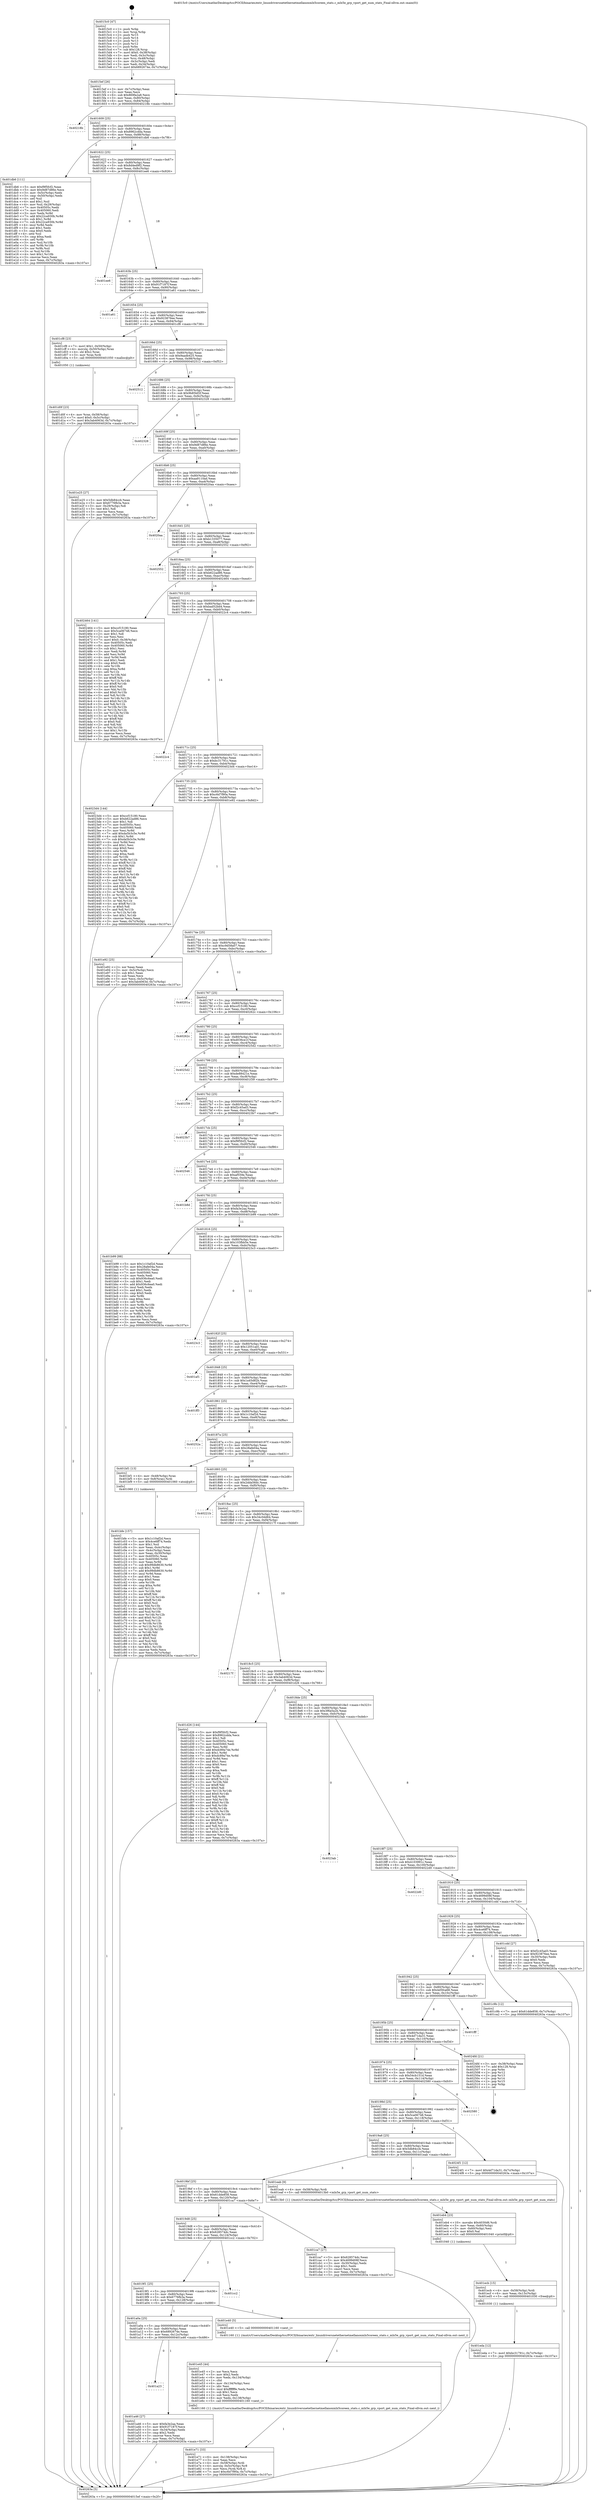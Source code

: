 digraph "0x4015c0" {
  label = "0x4015c0 (/mnt/c/Users/mathe/Desktop/tcc/POCII/binaries/extr_linuxdriversnetethernetmellanoxmlx5coreen_stats.c_mlx5e_grp_vport_get_num_stats_Final-ollvm.out::main(0))"
  labelloc = "t"
  node[shape=record]

  Entry [label="",width=0.3,height=0.3,shape=circle,fillcolor=black,style=filled]
  "0x4015ef" [label="{
     0x4015ef [26]\l
     | [instrs]\l
     &nbsp;&nbsp;0x4015ef \<+3\>: mov -0x7c(%rbp),%eax\l
     &nbsp;&nbsp;0x4015f2 \<+2\>: mov %eax,%ecx\l
     &nbsp;&nbsp;0x4015f4 \<+6\>: sub $0x869fa2a8,%ecx\l
     &nbsp;&nbsp;0x4015fa \<+3\>: mov %eax,-0x80(%rbp)\l
     &nbsp;&nbsp;0x4015fd \<+6\>: mov %ecx,-0x84(%rbp)\l
     &nbsp;&nbsp;0x401603 \<+6\>: je 000000000040218b \<main+0xbcb\>\l
  }"]
  "0x40218b" [label="{
     0x40218b\l
  }", style=dashed]
  "0x401609" [label="{
     0x401609 [25]\l
     | [instrs]\l
     &nbsp;&nbsp;0x401609 \<+5\>: jmp 000000000040160e \<main+0x4e\>\l
     &nbsp;&nbsp;0x40160e \<+3\>: mov -0x80(%rbp),%eax\l
     &nbsp;&nbsp;0x401611 \<+5\>: sub $0x8962cdda,%eax\l
     &nbsp;&nbsp;0x401616 \<+6\>: mov %eax,-0x88(%rbp)\l
     &nbsp;&nbsp;0x40161c \<+6\>: je 0000000000401db6 \<main+0x7f6\>\l
  }"]
  Exit [label="",width=0.3,height=0.3,shape=circle,fillcolor=black,style=filled,peripheries=2]
  "0x401db6" [label="{
     0x401db6 [111]\l
     | [instrs]\l
     &nbsp;&nbsp;0x401db6 \<+5\>: mov $0xf9f5fcf2,%eax\l
     &nbsp;&nbsp;0x401dbb \<+5\>: mov $0x9d87d86e,%ecx\l
     &nbsp;&nbsp;0x401dc0 \<+3\>: mov -0x5c(%rbp),%edx\l
     &nbsp;&nbsp;0x401dc3 \<+3\>: cmp -0x50(%rbp),%edx\l
     &nbsp;&nbsp;0x401dc6 \<+4\>: setl %sil\l
     &nbsp;&nbsp;0x401dca \<+4\>: and $0x1,%sil\l
     &nbsp;&nbsp;0x401dce \<+4\>: mov %sil,-0x29(%rbp)\l
     &nbsp;&nbsp;0x401dd2 \<+7\>: mov 0x40505c,%edx\l
     &nbsp;&nbsp;0x401dd9 \<+7\>: mov 0x405060,%edi\l
     &nbsp;&nbsp;0x401de0 \<+3\>: mov %edx,%r8d\l
     &nbsp;&nbsp;0x401de3 \<+7\>: add $0x22ca930b,%r8d\l
     &nbsp;&nbsp;0x401dea \<+4\>: sub $0x1,%r8d\l
     &nbsp;&nbsp;0x401dee \<+7\>: sub $0x22ca930b,%r8d\l
     &nbsp;&nbsp;0x401df5 \<+4\>: imul %r8d,%edx\l
     &nbsp;&nbsp;0x401df9 \<+3\>: and $0x1,%edx\l
     &nbsp;&nbsp;0x401dfc \<+3\>: cmp $0x0,%edx\l
     &nbsp;&nbsp;0x401dff \<+4\>: sete %sil\l
     &nbsp;&nbsp;0x401e03 \<+3\>: cmp $0xa,%edi\l
     &nbsp;&nbsp;0x401e06 \<+4\>: setl %r9b\l
     &nbsp;&nbsp;0x401e0a \<+3\>: mov %sil,%r10b\l
     &nbsp;&nbsp;0x401e0d \<+3\>: and %r9b,%r10b\l
     &nbsp;&nbsp;0x401e10 \<+3\>: xor %r9b,%sil\l
     &nbsp;&nbsp;0x401e13 \<+3\>: or %sil,%r10b\l
     &nbsp;&nbsp;0x401e16 \<+4\>: test $0x1,%r10b\l
     &nbsp;&nbsp;0x401e1a \<+3\>: cmovne %ecx,%eax\l
     &nbsp;&nbsp;0x401e1d \<+3\>: mov %eax,-0x7c(%rbp)\l
     &nbsp;&nbsp;0x401e20 \<+5\>: jmp 000000000040263a \<main+0x107a\>\l
  }"]
  "0x401622" [label="{
     0x401622 [25]\l
     | [instrs]\l
     &nbsp;&nbsp;0x401622 \<+5\>: jmp 0000000000401627 \<main+0x67\>\l
     &nbsp;&nbsp;0x401627 \<+3\>: mov -0x80(%rbp),%eax\l
     &nbsp;&nbsp;0x40162a \<+5\>: sub $0x8d4ed9f2,%eax\l
     &nbsp;&nbsp;0x40162f \<+6\>: mov %eax,-0x8c(%rbp)\l
     &nbsp;&nbsp;0x401635 \<+6\>: je 0000000000401ee6 \<main+0x926\>\l
  }"]
  "0x401eda" [label="{
     0x401eda [12]\l
     | [instrs]\l
     &nbsp;&nbsp;0x401eda \<+7\>: movl $0xbc31791c,-0x7c(%rbp)\l
     &nbsp;&nbsp;0x401ee1 \<+5\>: jmp 000000000040263a \<main+0x107a\>\l
  }"]
  "0x401ee6" [label="{
     0x401ee6\l
  }", style=dashed]
  "0x40163b" [label="{
     0x40163b [25]\l
     | [instrs]\l
     &nbsp;&nbsp;0x40163b \<+5\>: jmp 0000000000401640 \<main+0x80\>\l
     &nbsp;&nbsp;0x401640 \<+3\>: mov -0x80(%rbp),%eax\l
     &nbsp;&nbsp;0x401643 \<+5\>: sub $0x91f7187f,%eax\l
     &nbsp;&nbsp;0x401648 \<+6\>: mov %eax,-0x90(%rbp)\l
     &nbsp;&nbsp;0x40164e \<+6\>: je 0000000000401a61 \<main+0x4a1\>\l
  }"]
  "0x401ecb" [label="{
     0x401ecb [15]\l
     | [instrs]\l
     &nbsp;&nbsp;0x401ecb \<+4\>: mov -0x58(%rbp),%rdi\l
     &nbsp;&nbsp;0x401ecf \<+6\>: mov %eax,-0x13c(%rbp)\l
     &nbsp;&nbsp;0x401ed5 \<+5\>: call 0000000000401030 \<free@plt\>\l
     | [calls]\l
     &nbsp;&nbsp;0x401030 \{1\} (unknown)\l
  }"]
  "0x401a61" [label="{
     0x401a61\l
  }", style=dashed]
  "0x401654" [label="{
     0x401654 [25]\l
     | [instrs]\l
     &nbsp;&nbsp;0x401654 \<+5\>: jmp 0000000000401659 \<main+0x99\>\l
     &nbsp;&nbsp;0x401659 \<+3\>: mov -0x80(%rbp),%eax\l
     &nbsp;&nbsp;0x40165c \<+5\>: sub $0x923876ee,%eax\l
     &nbsp;&nbsp;0x401661 \<+6\>: mov %eax,-0x94(%rbp)\l
     &nbsp;&nbsp;0x401667 \<+6\>: je 0000000000401cf8 \<main+0x738\>\l
  }"]
  "0x401eb4" [label="{
     0x401eb4 [23]\l
     | [instrs]\l
     &nbsp;&nbsp;0x401eb4 \<+10\>: movabs $0x4030d6,%rdi\l
     &nbsp;&nbsp;0x401ebe \<+3\>: mov %eax,-0x60(%rbp)\l
     &nbsp;&nbsp;0x401ec1 \<+3\>: mov -0x60(%rbp),%esi\l
     &nbsp;&nbsp;0x401ec4 \<+2\>: mov $0x0,%al\l
     &nbsp;&nbsp;0x401ec6 \<+5\>: call 0000000000401040 \<printf@plt\>\l
     | [calls]\l
     &nbsp;&nbsp;0x401040 \{1\} (unknown)\l
  }"]
  "0x401cf8" [label="{
     0x401cf8 [23]\l
     | [instrs]\l
     &nbsp;&nbsp;0x401cf8 \<+7\>: movl $0x1,-0x50(%rbp)\l
     &nbsp;&nbsp;0x401cff \<+4\>: movslq -0x50(%rbp),%rax\l
     &nbsp;&nbsp;0x401d03 \<+4\>: shl $0x2,%rax\l
     &nbsp;&nbsp;0x401d07 \<+3\>: mov %rax,%rdi\l
     &nbsp;&nbsp;0x401d0a \<+5\>: call 0000000000401050 \<malloc@plt\>\l
     | [calls]\l
     &nbsp;&nbsp;0x401050 \{1\} (unknown)\l
  }"]
  "0x40166d" [label="{
     0x40166d [25]\l
     | [instrs]\l
     &nbsp;&nbsp;0x40166d \<+5\>: jmp 0000000000401672 \<main+0xb2\>\l
     &nbsp;&nbsp;0x401672 \<+3\>: mov -0x80(%rbp),%eax\l
     &nbsp;&nbsp;0x401675 \<+5\>: sub $0x9aadb425,%eax\l
     &nbsp;&nbsp;0x40167a \<+6\>: mov %eax,-0x98(%rbp)\l
     &nbsp;&nbsp;0x401680 \<+6\>: je 0000000000402512 \<main+0xf52\>\l
  }"]
  "0x401e71" [label="{
     0x401e71 [33]\l
     | [instrs]\l
     &nbsp;&nbsp;0x401e71 \<+6\>: mov -0x138(%rbp),%ecx\l
     &nbsp;&nbsp;0x401e77 \<+3\>: imul %eax,%ecx\l
     &nbsp;&nbsp;0x401e7a \<+4\>: mov -0x58(%rbp),%rdi\l
     &nbsp;&nbsp;0x401e7e \<+4\>: movslq -0x5c(%rbp),%r8\l
     &nbsp;&nbsp;0x401e82 \<+4\>: mov %ecx,(%rdi,%r8,4)\l
     &nbsp;&nbsp;0x401e86 \<+7\>: movl $0xc6d7f90a,-0x7c(%rbp)\l
     &nbsp;&nbsp;0x401e8d \<+5\>: jmp 000000000040263a \<main+0x107a\>\l
  }"]
  "0x402512" [label="{
     0x402512\l
  }", style=dashed]
  "0x401686" [label="{
     0x401686 [25]\l
     | [instrs]\l
     &nbsp;&nbsp;0x401686 \<+5\>: jmp 000000000040168b \<main+0xcb\>\l
     &nbsp;&nbsp;0x40168b \<+3\>: mov -0x80(%rbp),%eax\l
     &nbsp;&nbsp;0x40168e \<+5\>: sub $0x9b85bf2f,%eax\l
     &nbsp;&nbsp;0x401693 \<+6\>: mov %eax,-0x9c(%rbp)\l
     &nbsp;&nbsp;0x401699 \<+6\>: je 0000000000402328 \<main+0xd68\>\l
  }"]
  "0x401e45" [label="{
     0x401e45 [44]\l
     | [instrs]\l
     &nbsp;&nbsp;0x401e45 \<+2\>: xor %ecx,%ecx\l
     &nbsp;&nbsp;0x401e47 \<+5\>: mov $0x2,%edx\l
     &nbsp;&nbsp;0x401e4c \<+6\>: mov %edx,-0x134(%rbp)\l
     &nbsp;&nbsp;0x401e52 \<+1\>: cltd\l
     &nbsp;&nbsp;0x401e53 \<+6\>: mov -0x134(%rbp),%esi\l
     &nbsp;&nbsp;0x401e59 \<+2\>: idiv %esi\l
     &nbsp;&nbsp;0x401e5b \<+6\>: imul $0xfffffffe,%edx,%edx\l
     &nbsp;&nbsp;0x401e61 \<+3\>: sub $0x1,%ecx\l
     &nbsp;&nbsp;0x401e64 \<+2\>: sub %ecx,%edx\l
     &nbsp;&nbsp;0x401e66 \<+6\>: mov %edx,-0x138(%rbp)\l
     &nbsp;&nbsp;0x401e6c \<+5\>: call 0000000000401160 \<next_i\>\l
     | [calls]\l
     &nbsp;&nbsp;0x401160 \{1\} (/mnt/c/Users/mathe/Desktop/tcc/POCII/binaries/extr_linuxdriversnetethernetmellanoxmlx5coreen_stats.c_mlx5e_grp_vport_get_num_stats_Final-ollvm.out::next_i)\l
  }"]
  "0x402328" [label="{
     0x402328\l
  }", style=dashed]
  "0x40169f" [label="{
     0x40169f [25]\l
     | [instrs]\l
     &nbsp;&nbsp;0x40169f \<+5\>: jmp 00000000004016a4 \<main+0xe4\>\l
     &nbsp;&nbsp;0x4016a4 \<+3\>: mov -0x80(%rbp),%eax\l
     &nbsp;&nbsp;0x4016a7 \<+5\>: sub $0x9d87d86e,%eax\l
     &nbsp;&nbsp;0x4016ac \<+6\>: mov %eax,-0xa0(%rbp)\l
     &nbsp;&nbsp;0x4016b2 \<+6\>: je 0000000000401e25 \<main+0x865\>\l
  }"]
  "0x401d0f" [label="{
     0x401d0f [23]\l
     | [instrs]\l
     &nbsp;&nbsp;0x401d0f \<+4\>: mov %rax,-0x58(%rbp)\l
     &nbsp;&nbsp;0x401d13 \<+7\>: movl $0x0,-0x5c(%rbp)\l
     &nbsp;&nbsp;0x401d1a \<+7\>: movl $0x3ab4063d,-0x7c(%rbp)\l
     &nbsp;&nbsp;0x401d21 \<+5\>: jmp 000000000040263a \<main+0x107a\>\l
  }"]
  "0x401e25" [label="{
     0x401e25 [27]\l
     | [instrs]\l
     &nbsp;&nbsp;0x401e25 \<+5\>: mov $0x5db84ccb,%eax\l
     &nbsp;&nbsp;0x401e2a \<+5\>: mov $0x6776fb3a,%ecx\l
     &nbsp;&nbsp;0x401e2f \<+3\>: mov -0x29(%rbp),%dl\l
     &nbsp;&nbsp;0x401e32 \<+3\>: test $0x1,%dl\l
     &nbsp;&nbsp;0x401e35 \<+3\>: cmovne %ecx,%eax\l
     &nbsp;&nbsp;0x401e38 \<+3\>: mov %eax,-0x7c(%rbp)\l
     &nbsp;&nbsp;0x401e3b \<+5\>: jmp 000000000040263a \<main+0x107a\>\l
  }"]
  "0x4016b8" [label="{
     0x4016b8 [25]\l
     | [instrs]\l
     &nbsp;&nbsp;0x4016b8 \<+5\>: jmp 00000000004016bd \<main+0xfd\>\l
     &nbsp;&nbsp;0x4016bd \<+3\>: mov -0x80(%rbp),%eax\l
     &nbsp;&nbsp;0x4016c0 \<+5\>: sub $0xaa9110ad,%eax\l
     &nbsp;&nbsp;0x4016c5 \<+6\>: mov %eax,-0xa4(%rbp)\l
     &nbsp;&nbsp;0x4016cb \<+6\>: je 00000000004020aa \<main+0xaea\>\l
  }"]
  "0x401bfe" [label="{
     0x401bfe [157]\l
     | [instrs]\l
     &nbsp;&nbsp;0x401bfe \<+5\>: mov $0x1c10af2d,%ecx\l
     &nbsp;&nbsp;0x401c03 \<+5\>: mov $0x4ce6ff74,%edx\l
     &nbsp;&nbsp;0x401c08 \<+3\>: mov $0x1,%sil\l
     &nbsp;&nbsp;0x401c0b \<+3\>: mov %eax,-0x4c(%rbp)\l
     &nbsp;&nbsp;0x401c0e \<+3\>: mov -0x4c(%rbp),%eax\l
     &nbsp;&nbsp;0x401c11 \<+3\>: mov %eax,-0x30(%rbp)\l
     &nbsp;&nbsp;0x401c14 \<+7\>: mov 0x40505c,%eax\l
     &nbsp;&nbsp;0x401c1b \<+8\>: mov 0x405060,%r8d\l
     &nbsp;&nbsp;0x401c23 \<+3\>: mov %eax,%r9d\l
     &nbsp;&nbsp;0x401c26 \<+7\>: sub $0x99db8630,%r9d\l
     &nbsp;&nbsp;0x401c2d \<+4\>: sub $0x1,%r9d\l
     &nbsp;&nbsp;0x401c31 \<+7\>: add $0x99db8630,%r9d\l
     &nbsp;&nbsp;0x401c38 \<+4\>: imul %r9d,%eax\l
     &nbsp;&nbsp;0x401c3c \<+3\>: and $0x1,%eax\l
     &nbsp;&nbsp;0x401c3f \<+3\>: cmp $0x0,%eax\l
     &nbsp;&nbsp;0x401c42 \<+4\>: sete %r10b\l
     &nbsp;&nbsp;0x401c46 \<+4\>: cmp $0xa,%r8d\l
     &nbsp;&nbsp;0x401c4a \<+4\>: setl %r11b\l
     &nbsp;&nbsp;0x401c4e \<+3\>: mov %r10b,%bl\l
     &nbsp;&nbsp;0x401c51 \<+3\>: xor $0xff,%bl\l
     &nbsp;&nbsp;0x401c54 \<+3\>: mov %r11b,%r14b\l
     &nbsp;&nbsp;0x401c57 \<+4\>: xor $0xff,%r14b\l
     &nbsp;&nbsp;0x401c5b \<+4\>: xor $0x0,%sil\l
     &nbsp;&nbsp;0x401c5f \<+3\>: mov %bl,%r15b\l
     &nbsp;&nbsp;0x401c62 \<+4\>: and $0x0,%r15b\l
     &nbsp;&nbsp;0x401c66 \<+3\>: and %sil,%r10b\l
     &nbsp;&nbsp;0x401c69 \<+3\>: mov %r14b,%r12b\l
     &nbsp;&nbsp;0x401c6c \<+4\>: and $0x0,%r12b\l
     &nbsp;&nbsp;0x401c70 \<+3\>: and %sil,%r11b\l
     &nbsp;&nbsp;0x401c73 \<+3\>: or %r10b,%r15b\l
     &nbsp;&nbsp;0x401c76 \<+3\>: or %r11b,%r12b\l
     &nbsp;&nbsp;0x401c79 \<+3\>: xor %r12b,%r15b\l
     &nbsp;&nbsp;0x401c7c \<+3\>: or %r14b,%bl\l
     &nbsp;&nbsp;0x401c7f \<+3\>: xor $0xff,%bl\l
     &nbsp;&nbsp;0x401c82 \<+4\>: or $0x0,%sil\l
     &nbsp;&nbsp;0x401c86 \<+3\>: and %sil,%bl\l
     &nbsp;&nbsp;0x401c89 \<+3\>: or %bl,%r15b\l
     &nbsp;&nbsp;0x401c8c \<+4\>: test $0x1,%r15b\l
     &nbsp;&nbsp;0x401c90 \<+3\>: cmovne %edx,%ecx\l
     &nbsp;&nbsp;0x401c93 \<+3\>: mov %ecx,-0x7c(%rbp)\l
     &nbsp;&nbsp;0x401c96 \<+5\>: jmp 000000000040263a \<main+0x107a\>\l
  }"]
  "0x4020aa" [label="{
     0x4020aa\l
  }", style=dashed]
  "0x4016d1" [label="{
     0x4016d1 [25]\l
     | [instrs]\l
     &nbsp;&nbsp;0x4016d1 \<+5\>: jmp 00000000004016d6 \<main+0x116\>\l
     &nbsp;&nbsp;0x4016d6 \<+3\>: mov -0x80(%rbp),%eax\l
     &nbsp;&nbsp;0x4016d9 \<+5\>: sub $0xb1335077,%eax\l
     &nbsp;&nbsp;0x4016de \<+6\>: mov %eax,-0xa8(%rbp)\l
     &nbsp;&nbsp;0x4016e4 \<+6\>: je 0000000000402552 \<main+0xf92\>\l
  }"]
  "0x4015c0" [label="{
     0x4015c0 [47]\l
     | [instrs]\l
     &nbsp;&nbsp;0x4015c0 \<+1\>: push %rbp\l
     &nbsp;&nbsp;0x4015c1 \<+3\>: mov %rsp,%rbp\l
     &nbsp;&nbsp;0x4015c4 \<+2\>: push %r15\l
     &nbsp;&nbsp;0x4015c6 \<+2\>: push %r14\l
     &nbsp;&nbsp;0x4015c8 \<+2\>: push %r13\l
     &nbsp;&nbsp;0x4015ca \<+2\>: push %r12\l
     &nbsp;&nbsp;0x4015cc \<+1\>: push %rbx\l
     &nbsp;&nbsp;0x4015cd \<+7\>: sub $0x128,%rsp\l
     &nbsp;&nbsp;0x4015d4 \<+7\>: movl $0x0,-0x38(%rbp)\l
     &nbsp;&nbsp;0x4015db \<+3\>: mov %edi,-0x3c(%rbp)\l
     &nbsp;&nbsp;0x4015de \<+4\>: mov %rsi,-0x48(%rbp)\l
     &nbsp;&nbsp;0x4015e2 \<+3\>: mov -0x3c(%rbp),%edi\l
     &nbsp;&nbsp;0x4015e5 \<+3\>: mov %edi,-0x34(%rbp)\l
     &nbsp;&nbsp;0x4015e8 \<+7\>: movl $0x6892674e,-0x7c(%rbp)\l
  }"]
  "0x402552" [label="{
     0x402552\l
  }", style=dashed]
  "0x4016ea" [label="{
     0x4016ea [25]\l
     | [instrs]\l
     &nbsp;&nbsp;0x4016ea \<+5\>: jmp 00000000004016ef \<main+0x12f\>\l
     &nbsp;&nbsp;0x4016ef \<+3\>: mov -0x80(%rbp),%eax\l
     &nbsp;&nbsp;0x4016f2 \<+5\>: sub $0xb622ad86,%eax\l
     &nbsp;&nbsp;0x4016f7 \<+6\>: mov %eax,-0xac(%rbp)\l
     &nbsp;&nbsp;0x4016fd \<+6\>: je 0000000000402464 \<main+0xea4\>\l
  }"]
  "0x40263a" [label="{
     0x40263a [5]\l
     | [instrs]\l
     &nbsp;&nbsp;0x40263a \<+5\>: jmp 00000000004015ef \<main+0x2f\>\l
  }"]
  "0x402464" [label="{
     0x402464 [141]\l
     | [instrs]\l
     &nbsp;&nbsp;0x402464 \<+5\>: mov $0xccf15180,%eax\l
     &nbsp;&nbsp;0x402469 \<+5\>: mov $0x5ca06748,%ecx\l
     &nbsp;&nbsp;0x40246e \<+2\>: mov $0x1,%dl\l
     &nbsp;&nbsp;0x402470 \<+2\>: xor %esi,%esi\l
     &nbsp;&nbsp;0x402472 \<+7\>: movl $0x0,-0x38(%rbp)\l
     &nbsp;&nbsp;0x402479 \<+7\>: mov 0x40505c,%edi\l
     &nbsp;&nbsp;0x402480 \<+8\>: mov 0x405060,%r8d\l
     &nbsp;&nbsp;0x402488 \<+3\>: sub $0x1,%esi\l
     &nbsp;&nbsp;0x40248b \<+3\>: mov %edi,%r9d\l
     &nbsp;&nbsp;0x40248e \<+3\>: add %esi,%r9d\l
     &nbsp;&nbsp;0x402491 \<+4\>: imul %r9d,%edi\l
     &nbsp;&nbsp;0x402495 \<+3\>: and $0x1,%edi\l
     &nbsp;&nbsp;0x402498 \<+3\>: cmp $0x0,%edi\l
     &nbsp;&nbsp;0x40249b \<+4\>: sete %r10b\l
     &nbsp;&nbsp;0x40249f \<+4\>: cmp $0xa,%r8d\l
     &nbsp;&nbsp;0x4024a3 \<+4\>: setl %r11b\l
     &nbsp;&nbsp;0x4024a7 \<+3\>: mov %r10b,%bl\l
     &nbsp;&nbsp;0x4024aa \<+3\>: xor $0xff,%bl\l
     &nbsp;&nbsp;0x4024ad \<+3\>: mov %r11b,%r14b\l
     &nbsp;&nbsp;0x4024b0 \<+4\>: xor $0xff,%r14b\l
     &nbsp;&nbsp;0x4024b4 \<+3\>: xor $0x0,%dl\l
     &nbsp;&nbsp;0x4024b7 \<+3\>: mov %bl,%r15b\l
     &nbsp;&nbsp;0x4024ba \<+4\>: and $0x0,%r15b\l
     &nbsp;&nbsp;0x4024be \<+3\>: and %dl,%r10b\l
     &nbsp;&nbsp;0x4024c1 \<+3\>: mov %r14b,%r12b\l
     &nbsp;&nbsp;0x4024c4 \<+4\>: and $0x0,%r12b\l
     &nbsp;&nbsp;0x4024c8 \<+3\>: and %dl,%r11b\l
     &nbsp;&nbsp;0x4024cb \<+3\>: or %r10b,%r15b\l
     &nbsp;&nbsp;0x4024ce \<+3\>: or %r11b,%r12b\l
     &nbsp;&nbsp;0x4024d1 \<+3\>: xor %r12b,%r15b\l
     &nbsp;&nbsp;0x4024d4 \<+3\>: or %r14b,%bl\l
     &nbsp;&nbsp;0x4024d7 \<+3\>: xor $0xff,%bl\l
     &nbsp;&nbsp;0x4024da \<+3\>: or $0x0,%dl\l
     &nbsp;&nbsp;0x4024dd \<+2\>: and %dl,%bl\l
     &nbsp;&nbsp;0x4024df \<+3\>: or %bl,%r15b\l
     &nbsp;&nbsp;0x4024e2 \<+4\>: test $0x1,%r15b\l
     &nbsp;&nbsp;0x4024e6 \<+3\>: cmovne %ecx,%eax\l
     &nbsp;&nbsp;0x4024e9 \<+3\>: mov %eax,-0x7c(%rbp)\l
     &nbsp;&nbsp;0x4024ec \<+5\>: jmp 000000000040263a \<main+0x107a\>\l
  }"]
  "0x401703" [label="{
     0x401703 [25]\l
     | [instrs]\l
     &nbsp;&nbsp;0x401703 \<+5\>: jmp 0000000000401708 \<main+0x148\>\l
     &nbsp;&nbsp;0x401708 \<+3\>: mov -0x80(%rbp),%eax\l
     &nbsp;&nbsp;0x40170b \<+5\>: sub $0xbad52bd4,%eax\l
     &nbsp;&nbsp;0x401710 \<+6\>: mov %eax,-0xb0(%rbp)\l
     &nbsp;&nbsp;0x401716 \<+6\>: je 00000000004022c4 \<main+0xd04\>\l
  }"]
  "0x401a23" [label="{
     0x401a23\l
  }", style=dashed]
  "0x4022c4" [label="{
     0x4022c4\l
  }", style=dashed]
  "0x40171c" [label="{
     0x40171c [25]\l
     | [instrs]\l
     &nbsp;&nbsp;0x40171c \<+5\>: jmp 0000000000401721 \<main+0x161\>\l
     &nbsp;&nbsp;0x401721 \<+3\>: mov -0x80(%rbp),%eax\l
     &nbsp;&nbsp;0x401724 \<+5\>: sub $0xbc31791c,%eax\l
     &nbsp;&nbsp;0x401729 \<+6\>: mov %eax,-0xb4(%rbp)\l
     &nbsp;&nbsp;0x40172f \<+6\>: je 00000000004023d4 \<main+0xe14\>\l
  }"]
  "0x401a46" [label="{
     0x401a46 [27]\l
     | [instrs]\l
     &nbsp;&nbsp;0x401a46 \<+5\>: mov $0xfa3e2aa,%eax\l
     &nbsp;&nbsp;0x401a4b \<+5\>: mov $0x91f7187f,%ecx\l
     &nbsp;&nbsp;0x401a50 \<+3\>: mov -0x34(%rbp),%edx\l
     &nbsp;&nbsp;0x401a53 \<+3\>: cmp $0x2,%edx\l
     &nbsp;&nbsp;0x401a56 \<+3\>: cmovne %ecx,%eax\l
     &nbsp;&nbsp;0x401a59 \<+3\>: mov %eax,-0x7c(%rbp)\l
     &nbsp;&nbsp;0x401a5c \<+5\>: jmp 000000000040263a \<main+0x107a\>\l
  }"]
  "0x4023d4" [label="{
     0x4023d4 [144]\l
     | [instrs]\l
     &nbsp;&nbsp;0x4023d4 \<+5\>: mov $0xccf15180,%eax\l
     &nbsp;&nbsp;0x4023d9 \<+5\>: mov $0xb622ad86,%ecx\l
     &nbsp;&nbsp;0x4023de \<+2\>: mov $0x1,%dl\l
     &nbsp;&nbsp;0x4023e0 \<+7\>: mov 0x40505c,%esi\l
     &nbsp;&nbsp;0x4023e7 \<+7\>: mov 0x405060,%edi\l
     &nbsp;&nbsp;0x4023ee \<+3\>: mov %esi,%r8d\l
     &nbsp;&nbsp;0x4023f1 \<+7\>: add $0xda5b3c5e,%r8d\l
     &nbsp;&nbsp;0x4023f8 \<+4\>: sub $0x1,%r8d\l
     &nbsp;&nbsp;0x4023fc \<+7\>: sub $0xda5b3c5e,%r8d\l
     &nbsp;&nbsp;0x402403 \<+4\>: imul %r8d,%esi\l
     &nbsp;&nbsp;0x402407 \<+3\>: and $0x1,%esi\l
     &nbsp;&nbsp;0x40240a \<+3\>: cmp $0x0,%esi\l
     &nbsp;&nbsp;0x40240d \<+4\>: sete %r9b\l
     &nbsp;&nbsp;0x402411 \<+3\>: cmp $0xa,%edi\l
     &nbsp;&nbsp;0x402414 \<+4\>: setl %r10b\l
     &nbsp;&nbsp;0x402418 \<+3\>: mov %r9b,%r11b\l
     &nbsp;&nbsp;0x40241b \<+4\>: xor $0xff,%r11b\l
     &nbsp;&nbsp;0x40241f \<+3\>: mov %r10b,%bl\l
     &nbsp;&nbsp;0x402422 \<+3\>: xor $0xff,%bl\l
     &nbsp;&nbsp;0x402425 \<+3\>: xor $0x0,%dl\l
     &nbsp;&nbsp;0x402428 \<+3\>: mov %r11b,%r14b\l
     &nbsp;&nbsp;0x40242b \<+4\>: and $0x0,%r14b\l
     &nbsp;&nbsp;0x40242f \<+3\>: and %dl,%r9b\l
     &nbsp;&nbsp;0x402432 \<+3\>: mov %bl,%r15b\l
     &nbsp;&nbsp;0x402435 \<+4\>: and $0x0,%r15b\l
     &nbsp;&nbsp;0x402439 \<+3\>: and %dl,%r10b\l
     &nbsp;&nbsp;0x40243c \<+3\>: or %r9b,%r14b\l
     &nbsp;&nbsp;0x40243f \<+3\>: or %r10b,%r15b\l
     &nbsp;&nbsp;0x402442 \<+3\>: xor %r15b,%r14b\l
     &nbsp;&nbsp;0x402445 \<+3\>: or %bl,%r11b\l
     &nbsp;&nbsp;0x402448 \<+4\>: xor $0xff,%r11b\l
     &nbsp;&nbsp;0x40244c \<+3\>: or $0x0,%dl\l
     &nbsp;&nbsp;0x40244f \<+3\>: and %dl,%r11b\l
     &nbsp;&nbsp;0x402452 \<+3\>: or %r11b,%r14b\l
     &nbsp;&nbsp;0x402455 \<+4\>: test $0x1,%r14b\l
     &nbsp;&nbsp;0x402459 \<+3\>: cmovne %ecx,%eax\l
     &nbsp;&nbsp;0x40245c \<+3\>: mov %eax,-0x7c(%rbp)\l
     &nbsp;&nbsp;0x40245f \<+5\>: jmp 000000000040263a \<main+0x107a\>\l
  }"]
  "0x401735" [label="{
     0x401735 [25]\l
     | [instrs]\l
     &nbsp;&nbsp;0x401735 \<+5\>: jmp 000000000040173a \<main+0x17a\>\l
     &nbsp;&nbsp;0x40173a \<+3\>: mov -0x80(%rbp),%eax\l
     &nbsp;&nbsp;0x40173d \<+5\>: sub $0xc6d7f90a,%eax\l
     &nbsp;&nbsp;0x401742 \<+6\>: mov %eax,-0xb8(%rbp)\l
     &nbsp;&nbsp;0x401748 \<+6\>: je 0000000000401e92 \<main+0x8d2\>\l
  }"]
  "0x401a0a" [label="{
     0x401a0a [25]\l
     | [instrs]\l
     &nbsp;&nbsp;0x401a0a \<+5\>: jmp 0000000000401a0f \<main+0x44f\>\l
     &nbsp;&nbsp;0x401a0f \<+3\>: mov -0x80(%rbp),%eax\l
     &nbsp;&nbsp;0x401a12 \<+5\>: sub $0x6892674e,%eax\l
     &nbsp;&nbsp;0x401a17 \<+6\>: mov %eax,-0x12c(%rbp)\l
     &nbsp;&nbsp;0x401a1d \<+6\>: je 0000000000401a46 \<main+0x486\>\l
  }"]
  "0x401e92" [label="{
     0x401e92 [25]\l
     | [instrs]\l
     &nbsp;&nbsp;0x401e92 \<+2\>: xor %eax,%eax\l
     &nbsp;&nbsp;0x401e94 \<+3\>: mov -0x5c(%rbp),%ecx\l
     &nbsp;&nbsp;0x401e97 \<+3\>: sub $0x1,%eax\l
     &nbsp;&nbsp;0x401e9a \<+2\>: sub %eax,%ecx\l
     &nbsp;&nbsp;0x401e9c \<+3\>: mov %ecx,-0x5c(%rbp)\l
     &nbsp;&nbsp;0x401e9f \<+7\>: movl $0x3ab4063d,-0x7c(%rbp)\l
     &nbsp;&nbsp;0x401ea6 \<+5\>: jmp 000000000040263a \<main+0x107a\>\l
  }"]
  "0x40174e" [label="{
     0x40174e [25]\l
     | [instrs]\l
     &nbsp;&nbsp;0x40174e \<+5\>: jmp 0000000000401753 \<main+0x193\>\l
     &nbsp;&nbsp;0x401753 \<+3\>: mov -0x80(%rbp),%eax\l
     &nbsp;&nbsp;0x401756 \<+5\>: sub $0xc9d58a07,%eax\l
     &nbsp;&nbsp;0x40175b \<+6\>: mov %eax,-0xbc(%rbp)\l
     &nbsp;&nbsp;0x401761 \<+6\>: je 000000000040201a \<main+0xa5a\>\l
  }"]
  "0x401e40" [label="{
     0x401e40 [5]\l
     | [instrs]\l
     &nbsp;&nbsp;0x401e40 \<+5\>: call 0000000000401160 \<next_i\>\l
     | [calls]\l
     &nbsp;&nbsp;0x401160 \{1\} (/mnt/c/Users/mathe/Desktop/tcc/POCII/binaries/extr_linuxdriversnetethernetmellanoxmlx5coreen_stats.c_mlx5e_grp_vport_get_num_stats_Final-ollvm.out::next_i)\l
  }"]
  "0x40201a" [label="{
     0x40201a\l
  }", style=dashed]
  "0x401767" [label="{
     0x401767 [25]\l
     | [instrs]\l
     &nbsp;&nbsp;0x401767 \<+5\>: jmp 000000000040176c \<main+0x1ac\>\l
     &nbsp;&nbsp;0x40176c \<+3\>: mov -0x80(%rbp),%eax\l
     &nbsp;&nbsp;0x40176f \<+5\>: sub $0xccf15180,%eax\l
     &nbsp;&nbsp;0x401774 \<+6\>: mov %eax,-0xc0(%rbp)\l
     &nbsp;&nbsp;0x40177a \<+6\>: je 000000000040262c \<main+0x106c\>\l
  }"]
  "0x4019f1" [label="{
     0x4019f1 [25]\l
     | [instrs]\l
     &nbsp;&nbsp;0x4019f1 \<+5\>: jmp 00000000004019f6 \<main+0x436\>\l
     &nbsp;&nbsp;0x4019f6 \<+3\>: mov -0x80(%rbp),%eax\l
     &nbsp;&nbsp;0x4019f9 \<+5\>: sub $0x6776fb3a,%eax\l
     &nbsp;&nbsp;0x4019fe \<+6\>: mov %eax,-0x128(%rbp)\l
     &nbsp;&nbsp;0x401a04 \<+6\>: je 0000000000401e40 \<main+0x880\>\l
  }"]
  "0x40262c" [label="{
     0x40262c\l
  }", style=dashed]
  "0x401780" [label="{
     0x401780 [25]\l
     | [instrs]\l
     &nbsp;&nbsp;0x401780 \<+5\>: jmp 0000000000401785 \<main+0x1c5\>\l
     &nbsp;&nbsp;0x401785 \<+3\>: mov -0x80(%rbp),%eax\l
     &nbsp;&nbsp;0x401788 \<+5\>: sub $0xd036ce1f,%eax\l
     &nbsp;&nbsp;0x40178d \<+6\>: mov %eax,-0xc4(%rbp)\l
     &nbsp;&nbsp;0x401793 \<+6\>: je 00000000004025d2 \<main+0x1012\>\l
  }"]
  "0x401cc2" [label="{
     0x401cc2\l
  }", style=dashed]
  "0x4025d2" [label="{
     0x4025d2\l
  }", style=dashed]
  "0x401799" [label="{
     0x401799 [25]\l
     | [instrs]\l
     &nbsp;&nbsp;0x401799 \<+5\>: jmp 000000000040179e \<main+0x1de\>\l
     &nbsp;&nbsp;0x40179e \<+3\>: mov -0x80(%rbp),%eax\l
     &nbsp;&nbsp;0x4017a1 \<+5\>: sub $0xde88421e,%eax\l
     &nbsp;&nbsp;0x4017a6 \<+6\>: mov %eax,-0xc8(%rbp)\l
     &nbsp;&nbsp;0x4017ac \<+6\>: je 0000000000401f39 \<main+0x979\>\l
  }"]
  "0x4019d8" [label="{
     0x4019d8 [25]\l
     | [instrs]\l
     &nbsp;&nbsp;0x4019d8 \<+5\>: jmp 00000000004019dd \<main+0x41d\>\l
     &nbsp;&nbsp;0x4019dd \<+3\>: mov -0x80(%rbp),%eax\l
     &nbsp;&nbsp;0x4019e0 \<+5\>: sub $0x628574dc,%eax\l
     &nbsp;&nbsp;0x4019e5 \<+6\>: mov %eax,-0x124(%rbp)\l
     &nbsp;&nbsp;0x4019eb \<+6\>: je 0000000000401cc2 \<main+0x702\>\l
  }"]
  "0x401f39" [label="{
     0x401f39\l
  }", style=dashed]
  "0x4017b2" [label="{
     0x4017b2 [25]\l
     | [instrs]\l
     &nbsp;&nbsp;0x4017b2 \<+5\>: jmp 00000000004017b7 \<main+0x1f7\>\l
     &nbsp;&nbsp;0x4017b7 \<+3\>: mov -0x80(%rbp),%eax\l
     &nbsp;&nbsp;0x4017ba \<+5\>: sub $0xf2c45ad3,%eax\l
     &nbsp;&nbsp;0x4017bf \<+6\>: mov %eax,-0xcc(%rbp)\l
     &nbsp;&nbsp;0x4017c5 \<+6\>: je 00000000004023b7 \<main+0xdf7\>\l
  }"]
  "0x401ca7" [label="{
     0x401ca7 [27]\l
     | [instrs]\l
     &nbsp;&nbsp;0x401ca7 \<+5\>: mov $0x628574dc,%eax\l
     &nbsp;&nbsp;0x401cac \<+5\>: mov $0x4699d08f,%ecx\l
     &nbsp;&nbsp;0x401cb1 \<+3\>: mov -0x30(%rbp),%edx\l
     &nbsp;&nbsp;0x401cb4 \<+3\>: cmp $0x1,%edx\l
     &nbsp;&nbsp;0x401cb7 \<+3\>: cmovl %ecx,%eax\l
     &nbsp;&nbsp;0x401cba \<+3\>: mov %eax,-0x7c(%rbp)\l
     &nbsp;&nbsp;0x401cbd \<+5\>: jmp 000000000040263a \<main+0x107a\>\l
  }"]
  "0x4023b7" [label="{
     0x4023b7\l
  }", style=dashed]
  "0x4017cb" [label="{
     0x4017cb [25]\l
     | [instrs]\l
     &nbsp;&nbsp;0x4017cb \<+5\>: jmp 00000000004017d0 \<main+0x210\>\l
     &nbsp;&nbsp;0x4017d0 \<+3\>: mov -0x80(%rbp),%eax\l
     &nbsp;&nbsp;0x4017d3 \<+5\>: sub $0xf9f5fcf2,%eax\l
     &nbsp;&nbsp;0x4017d8 \<+6\>: mov %eax,-0xd0(%rbp)\l
     &nbsp;&nbsp;0x4017de \<+6\>: je 0000000000402546 \<main+0xf86\>\l
  }"]
  "0x4019bf" [label="{
     0x4019bf [25]\l
     | [instrs]\l
     &nbsp;&nbsp;0x4019bf \<+5\>: jmp 00000000004019c4 \<main+0x404\>\l
     &nbsp;&nbsp;0x4019c4 \<+3\>: mov -0x80(%rbp),%eax\l
     &nbsp;&nbsp;0x4019c7 \<+5\>: sub $0x61dde858,%eax\l
     &nbsp;&nbsp;0x4019cc \<+6\>: mov %eax,-0x120(%rbp)\l
     &nbsp;&nbsp;0x4019d2 \<+6\>: je 0000000000401ca7 \<main+0x6e7\>\l
  }"]
  "0x402546" [label="{
     0x402546\l
  }", style=dashed]
  "0x4017e4" [label="{
     0x4017e4 [25]\l
     | [instrs]\l
     &nbsp;&nbsp;0x4017e4 \<+5\>: jmp 00000000004017e9 \<main+0x229\>\l
     &nbsp;&nbsp;0x4017e9 \<+3\>: mov -0x80(%rbp),%eax\l
     &nbsp;&nbsp;0x4017ec \<+5\>: sub $0xaf559e,%eax\l
     &nbsp;&nbsp;0x4017f1 \<+6\>: mov %eax,-0xd4(%rbp)\l
     &nbsp;&nbsp;0x4017f7 \<+6\>: je 0000000000401b8d \<main+0x5cd\>\l
  }"]
  "0x401eab" [label="{
     0x401eab [9]\l
     | [instrs]\l
     &nbsp;&nbsp;0x401eab \<+4\>: mov -0x58(%rbp),%rdi\l
     &nbsp;&nbsp;0x401eaf \<+5\>: call 00000000004013b0 \<mlx5e_grp_vport_get_num_stats\>\l
     | [calls]\l
     &nbsp;&nbsp;0x4013b0 \{1\} (/mnt/c/Users/mathe/Desktop/tcc/POCII/binaries/extr_linuxdriversnetethernetmellanoxmlx5coreen_stats.c_mlx5e_grp_vport_get_num_stats_Final-ollvm.out::mlx5e_grp_vport_get_num_stats)\l
  }"]
  "0x401b8d" [label="{
     0x401b8d\l
  }", style=dashed]
  "0x4017fd" [label="{
     0x4017fd [25]\l
     | [instrs]\l
     &nbsp;&nbsp;0x4017fd \<+5\>: jmp 0000000000401802 \<main+0x242\>\l
     &nbsp;&nbsp;0x401802 \<+3\>: mov -0x80(%rbp),%eax\l
     &nbsp;&nbsp;0x401805 \<+5\>: sub $0xfa3e2aa,%eax\l
     &nbsp;&nbsp;0x40180a \<+6\>: mov %eax,-0xd8(%rbp)\l
     &nbsp;&nbsp;0x401810 \<+6\>: je 0000000000401b99 \<main+0x5d9\>\l
  }"]
  "0x4019a6" [label="{
     0x4019a6 [25]\l
     | [instrs]\l
     &nbsp;&nbsp;0x4019a6 \<+5\>: jmp 00000000004019ab \<main+0x3eb\>\l
     &nbsp;&nbsp;0x4019ab \<+3\>: mov -0x80(%rbp),%eax\l
     &nbsp;&nbsp;0x4019ae \<+5\>: sub $0x5db84ccb,%eax\l
     &nbsp;&nbsp;0x4019b3 \<+6\>: mov %eax,-0x11c(%rbp)\l
     &nbsp;&nbsp;0x4019b9 \<+6\>: je 0000000000401eab \<main+0x8eb\>\l
  }"]
  "0x401b99" [label="{
     0x401b99 [88]\l
     | [instrs]\l
     &nbsp;&nbsp;0x401b99 \<+5\>: mov $0x1c10af2d,%eax\l
     &nbsp;&nbsp;0x401b9e \<+5\>: mov $0x28afe04a,%ecx\l
     &nbsp;&nbsp;0x401ba3 \<+7\>: mov 0x40505c,%edx\l
     &nbsp;&nbsp;0x401baa \<+7\>: mov 0x405060,%esi\l
     &nbsp;&nbsp;0x401bb1 \<+2\>: mov %edx,%edi\l
     &nbsp;&nbsp;0x401bb3 \<+6\>: sub $0x936c6ea0,%edi\l
     &nbsp;&nbsp;0x401bb9 \<+3\>: sub $0x1,%edi\l
     &nbsp;&nbsp;0x401bbc \<+6\>: add $0x936c6ea0,%edi\l
     &nbsp;&nbsp;0x401bc2 \<+3\>: imul %edi,%edx\l
     &nbsp;&nbsp;0x401bc5 \<+3\>: and $0x1,%edx\l
     &nbsp;&nbsp;0x401bc8 \<+3\>: cmp $0x0,%edx\l
     &nbsp;&nbsp;0x401bcb \<+4\>: sete %r8b\l
     &nbsp;&nbsp;0x401bcf \<+3\>: cmp $0xa,%esi\l
     &nbsp;&nbsp;0x401bd2 \<+4\>: setl %r9b\l
     &nbsp;&nbsp;0x401bd6 \<+3\>: mov %r8b,%r10b\l
     &nbsp;&nbsp;0x401bd9 \<+3\>: and %r9b,%r10b\l
     &nbsp;&nbsp;0x401bdc \<+3\>: xor %r9b,%r8b\l
     &nbsp;&nbsp;0x401bdf \<+3\>: or %r8b,%r10b\l
     &nbsp;&nbsp;0x401be2 \<+4\>: test $0x1,%r10b\l
     &nbsp;&nbsp;0x401be6 \<+3\>: cmovne %ecx,%eax\l
     &nbsp;&nbsp;0x401be9 \<+3\>: mov %eax,-0x7c(%rbp)\l
     &nbsp;&nbsp;0x401bec \<+5\>: jmp 000000000040263a \<main+0x107a\>\l
  }"]
  "0x401816" [label="{
     0x401816 [25]\l
     | [instrs]\l
     &nbsp;&nbsp;0x401816 \<+5\>: jmp 000000000040181b \<main+0x25b\>\l
     &nbsp;&nbsp;0x40181b \<+3\>: mov -0x80(%rbp),%eax\l
     &nbsp;&nbsp;0x40181e \<+5\>: sub $0x103fbb5e,%eax\l
     &nbsp;&nbsp;0x401823 \<+6\>: mov %eax,-0xdc(%rbp)\l
     &nbsp;&nbsp;0x401829 \<+6\>: je 00000000004023c3 \<main+0xe03\>\l
  }"]
  "0x4024f1" [label="{
     0x4024f1 [12]\l
     | [instrs]\l
     &nbsp;&nbsp;0x4024f1 \<+7\>: movl $0x4d71da31,-0x7c(%rbp)\l
     &nbsp;&nbsp;0x4024f8 \<+5\>: jmp 000000000040263a \<main+0x107a\>\l
  }"]
  "0x4023c3" [label="{
     0x4023c3\l
  }", style=dashed]
  "0x40182f" [label="{
     0x40182f [25]\l
     | [instrs]\l
     &nbsp;&nbsp;0x40182f \<+5\>: jmp 0000000000401834 \<main+0x274\>\l
     &nbsp;&nbsp;0x401834 \<+3\>: mov -0x80(%rbp),%eax\l
     &nbsp;&nbsp;0x401837 \<+5\>: sub $0x12051ad1,%eax\l
     &nbsp;&nbsp;0x40183c \<+6\>: mov %eax,-0xe0(%rbp)\l
     &nbsp;&nbsp;0x401842 \<+6\>: je 0000000000401af1 \<main+0x531\>\l
  }"]
  "0x40198d" [label="{
     0x40198d [25]\l
     | [instrs]\l
     &nbsp;&nbsp;0x40198d \<+5\>: jmp 0000000000401992 \<main+0x3d2\>\l
     &nbsp;&nbsp;0x401992 \<+3\>: mov -0x80(%rbp),%eax\l
     &nbsp;&nbsp;0x401995 \<+5\>: sub $0x5ca06748,%eax\l
     &nbsp;&nbsp;0x40199a \<+6\>: mov %eax,-0x118(%rbp)\l
     &nbsp;&nbsp;0x4019a0 \<+6\>: je 00000000004024f1 \<main+0xf31\>\l
  }"]
  "0x401af1" [label="{
     0x401af1\l
  }", style=dashed]
  "0x401848" [label="{
     0x401848 [25]\l
     | [instrs]\l
     &nbsp;&nbsp;0x401848 \<+5\>: jmp 000000000040184d \<main+0x28d\>\l
     &nbsp;&nbsp;0x40184d \<+3\>: mov -0x80(%rbp),%eax\l
     &nbsp;&nbsp;0x401850 \<+5\>: sub $0x1a45d82b,%eax\l
     &nbsp;&nbsp;0x401855 \<+6\>: mov %eax,-0xe4(%rbp)\l
     &nbsp;&nbsp;0x40185b \<+6\>: je 0000000000401ff3 \<main+0xa33\>\l
  }"]
  "0x402580" [label="{
     0x402580\l
  }", style=dashed]
  "0x401ff3" [label="{
     0x401ff3\l
  }", style=dashed]
  "0x401861" [label="{
     0x401861 [25]\l
     | [instrs]\l
     &nbsp;&nbsp;0x401861 \<+5\>: jmp 0000000000401866 \<main+0x2a6\>\l
     &nbsp;&nbsp;0x401866 \<+3\>: mov -0x80(%rbp),%eax\l
     &nbsp;&nbsp;0x401869 \<+5\>: sub $0x1c10af2d,%eax\l
     &nbsp;&nbsp;0x40186e \<+6\>: mov %eax,-0xe8(%rbp)\l
     &nbsp;&nbsp;0x401874 \<+6\>: je 000000000040252a \<main+0xf6a\>\l
  }"]
  "0x401974" [label="{
     0x401974 [25]\l
     | [instrs]\l
     &nbsp;&nbsp;0x401974 \<+5\>: jmp 0000000000401979 \<main+0x3b9\>\l
     &nbsp;&nbsp;0x401979 \<+3\>: mov -0x80(%rbp),%eax\l
     &nbsp;&nbsp;0x40197c \<+5\>: sub $0x54cb151d,%eax\l
     &nbsp;&nbsp;0x401981 \<+6\>: mov %eax,-0x114(%rbp)\l
     &nbsp;&nbsp;0x401987 \<+6\>: je 0000000000402580 \<main+0xfc0\>\l
  }"]
  "0x40252a" [label="{
     0x40252a\l
  }", style=dashed]
  "0x40187a" [label="{
     0x40187a [25]\l
     | [instrs]\l
     &nbsp;&nbsp;0x40187a \<+5\>: jmp 000000000040187f \<main+0x2bf\>\l
     &nbsp;&nbsp;0x40187f \<+3\>: mov -0x80(%rbp),%eax\l
     &nbsp;&nbsp;0x401882 \<+5\>: sub $0x28afe04a,%eax\l
     &nbsp;&nbsp;0x401887 \<+6\>: mov %eax,-0xec(%rbp)\l
     &nbsp;&nbsp;0x40188d \<+6\>: je 0000000000401bf1 \<main+0x631\>\l
  }"]
  "0x4024fd" [label="{
     0x4024fd [21]\l
     | [instrs]\l
     &nbsp;&nbsp;0x4024fd \<+3\>: mov -0x38(%rbp),%eax\l
     &nbsp;&nbsp;0x402500 \<+7\>: add $0x128,%rsp\l
     &nbsp;&nbsp;0x402507 \<+1\>: pop %rbx\l
     &nbsp;&nbsp;0x402508 \<+2\>: pop %r12\l
     &nbsp;&nbsp;0x40250a \<+2\>: pop %r13\l
     &nbsp;&nbsp;0x40250c \<+2\>: pop %r14\l
     &nbsp;&nbsp;0x40250e \<+2\>: pop %r15\l
     &nbsp;&nbsp;0x402510 \<+1\>: pop %rbp\l
     &nbsp;&nbsp;0x402511 \<+1\>: ret\l
  }"]
  "0x401bf1" [label="{
     0x401bf1 [13]\l
     | [instrs]\l
     &nbsp;&nbsp;0x401bf1 \<+4\>: mov -0x48(%rbp),%rax\l
     &nbsp;&nbsp;0x401bf5 \<+4\>: mov 0x8(%rax),%rdi\l
     &nbsp;&nbsp;0x401bf9 \<+5\>: call 0000000000401060 \<atoi@plt\>\l
     | [calls]\l
     &nbsp;&nbsp;0x401060 \{1\} (unknown)\l
  }"]
  "0x401893" [label="{
     0x401893 [25]\l
     | [instrs]\l
     &nbsp;&nbsp;0x401893 \<+5\>: jmp 0000000000401898 \<main+0x2d8\>\l
     &nbsp;&nbsp;0x401898 \<+3\>: mov -0x80(%rbp),%eax\l
     &nbsp;&nbsp;0x40189b \<+5\>: sub $0x2dda56dc,%eax\l
     &nbsp;&nbsp;0x4018a0 \<+6\>: mov %eax,-0xf0(%rbp)\l
     &nbsp;&nbsp;0x4018a6 \<+6\>: je 000000000040221b \<main+0xc5b\>\l
  }"]
  "0x40195b" [label="{
     0x40195b [25]\l
     | [instrs]\l
     &nbsp;&nbsp;0x40195b \<+5\>: jmp 0000000000401960 \<main+0x3a0\>\l
     &nbsp;&nbsp;0x401960 \<+3\>: mov -0x80(%rbp),%eax\l
     &nbsp;&nbsp;0x401963 \<+5\>: sub $0x4d71da31,%eax\l
     &nbsp;&nbsp;0x401968 \<+6\>: mov %eax,-0x110(%rbp)\l
     &nbsp;&nbsp;0x40196e \<+6\>: je 00000000004024fd \<main+0xf3d\>\l
  }"]
  "0x40221b" [label="{
     0x40221b\l
  }", style=dashed]
  "0x4018ac" [label="{
     0x4018ac [25]\l
     | [instrs]\l
     &nbsp;&nbsp;0x4018ac \<+5\>: jmp 00000000004018b1 \<main+0x2f1\>\l
     &nbsp;&nbsp;0x4018b1 \<+3\>: mov -0x80(%rbp),%eax\l
     &nbsp;&nbsp;0x4018b4 \<+5\>: sub $0x34c0dd64,%eax\l
     &nbsp;&nbsp;0x4018b9 \<+6\>: mov %eax,-0xf4(%rbp)\l
     &nbsp;&nbsp;0x4018bf \<+6\>: je 000000000040217f \<main+0xbbf\>\l
  }"]
  "0x401fff" [label="{
     0x401fff\l
  }", style=dashed]
  "0x40217f" [label="{
     0x40217f\l
  }", style=dashed]
  "0x4018c5" [label="{
     0x4018c5 [25]\l
     | [instrs]\l
     &nbsp;&nbsp;0x4018c5 \<+5\>: jmp 00000000004018ca \<main+0x30a\>\l
     &nbsp;&nbsp;0x4018ca \<+3\>: mov -0x80(%rbp),%eax\l
     &nbsp;&nbsp;0x4018cd \<+5\>: sub $0x3ab4063d,%eax\l
     &nbsp;&nbsp;0x4018d2 \<+6\>: mov %eax,-0xf8(%rbp)\l
     &nbsp;&nbsp;0x4018d8 \<+6\>: je 0000000000401d26 \<main+0x766\>\l
  }"]
  "0x401942" [label="{
     0x401942 [25]\l
     | [instrs]\l
     &nbsp;&nbsp;0x401942 \<+5\>: jmp 0000000000401947 \<main+0x387\>\l
     &nbsp;&nbsp;0x401947 \<+3\>: mov -0x80(%rbp),%eax\l
     &nbsp;&nbsp;0x40194a \<+5\>: sub $0x4d5fca68,%eax\l
     &nbsp;&nbsp;0x40194f \<+6\>: mov %eax,-0x10c(%rbp)\l
     &nbsp;&nbsp;0x401955 \<+6\>: je 0000000000401fff \<main+0xa3f\>\l
  }"]
  "0x401d26" [label="{
     0x401d26 [144]\l
     | [instrs]\l
     &nbsp;&nbsp;0x401d26 \<+5\>: mov $0xf9f5fcf2,%eax\l
     &nbsp;&nbsp;0x401d2b \<+5\>: mov $0x8962cdda,%ecx\l
     &nbsp;&nbsp;0x401d30 \<+2\>: mov $0x1,%dl\l
     &nbsp;&nbsp;0x401d32 \<+7\>: mov 0x40505c,%esi\l
     &nbsp;&nbsp;0x401d39 \<+7\>: mov 0x405060,%edi\l
     &nbsp;&nbsp;0x401d40 \<+3\>: mov %esi,%r8d\l
     &nbsp;&nbsp;0x401d43 \<+7\>: add $0xdc89a74e,%r8d\l
     &nbsp;&nbsp;0x401d4a \<+4\>: sub $0x1,%r8d\l
     &nbsp;&nbsp;0x401d4e \<+7\>: sub $0xdc89a74e,%r8d\l
     &nbsp;&nbsp;0x401d55 \<+4\>: imul %r8d,%esi\l
     &nbsp;&nbsp;0x401d59 \<+3\>: and $0x1,%esi\l
     &nbsp;&nbsp;0x401d5c \<+3\>: cmp $0x0,%esi\l
     &nbsp;&nbsp;0x401d5f \<+4\>: sete %r9b\l
     &nbsp;&nbsp;0x401d63 \<+3\>: cmp $0xa,%edi\l
     &nbsp;&nbsp;0x401d66 \<+4\>: setl %r10b\l
     &nbsp;&nbsp;0x401d6a \<+3\>: mov %r9b,%r11b\l
     &nbsp;&nbsp;0x401d6d \<+4\>: xor $0xff,%r11b\l
     &nbsp;&nbsp;0x401d71 \<+3\>: mov %r10b,%bl\l
     &nbsp;&nbsp;0x401d74 \<+3\>: xor $0xff,%bl\l
     &nbsp;&nbsp;0x401d77 \<+3\>: xor $0x0,%dl\l
     &nbsp;&nbsp;0x401d7a \<+3\>: mov %r11b,%r14b\l
     &nbsp;&nbsp;0x401d7d \<+4\>: and $0x0,%r14b\l
     &nbsp;&nbsp;0x401d81 \<+3\>: and %dl,%r9b\l
     &nbsp;&nbsp;0x401d84 \<+3\>: mov %bl,%r15b\l
     &nbsp;&nbsp;0x401d87 \<+4\>: and $0x0,%r15b\l
     &nbsp;&nbsp;0x401d8b \<+3\>: and %dl,%r10b\l
     &nbsp;&nbsp;0x401d8e \<+3\>: or %r9b,%r14b\l
     &nbsp;&nbsp;0x401d91 \<+3\>: or %r10b,%r15b\l
     &nbsp;&nbsp;0x401d94 \<+3\>: xor %r15b,%r14b\l
     &nbsp;&nbsp;0x401d97 \<+3\>: or %bl,%r11b\l
     &nbsp;&nbsp;0x401d9a \<+4\>: xor $0xff,%r11b\l
     &nbsp;&nbsp;0x401d9e \<+3\>: or $0x0,%dl\l
     &nbsp;&nbsp;0x401da1 \<+3\>: and %dl,%r11b\l
     &nbsp;&nbsp;0x401da4 \<+3\>: or %r11b,%r14b\l
     &nbsp;&nbsp;0x401da7 \<+4\>: test $0x1,%r14b\l
     &nbsp;&nbsp;0x401dab \<+3\>: cmovne %ecx,%eax\l
     &nbsp;&nbsp;0x401dae \<+3\>: mov %eax,-0x7c(%rbp)\l
     &nbsp;&nbsp;0x401db1 \<+5\>: jmp 000000000040263a \<main+0x107a\>\l
  }"]
  "0x4018de" [label="{
     0x4018de [25]\l
     | [instrs]\l
     &nbsp;&nbsp;0x4018de \<+5\>: jmp 00000000004018e3 \<main+0x323\>\l
     &nbsp;&nbsp;0x4018e3 \<+3\>: mov -0x80(%rbp),%eax\l
     &nbsp;&nbsp;0x4018e6 \<+5\>: sub $0x3f6a5a2b,%eax\l
     &nbsp;&nbsp;0x4018eb \<+6\>: mov %eax,-0xfc(%rbp)\l
     &nbsp;&nbsp;0x4018f1 \<+6\>: je 00000000004023ab \<main+0xdeb\>\l
  }"]
  "0x401c9b" [label="{
     0x401c9b [12]\l
     | [instrs]\l
     &nbsp;&nbsp;0x401c9b \<+7\>: movl $0x61dde858,-0x7c(%rbp)\l
     &nbsp;&nbsp;0x401ca2 \<+5\>: jmp 000000000040263a \<main+0x107a\>\l
  }"]
  "0x4023ab" [label="{
     0x4023ab\l
  }", style=dashed]
  "0x4018f7" [label="{
     0x4018f7 [25]\l
     | [instrs]\l
     &nbsp;&nbsp;0x4018f7 \<+5\>: jmp 00000000004018fc \<main+0x33c\>\l
     &nbsp;&nbsp;0x4018fc \<+3\>: mov -0x80(%rbp),%eax\l
     &nbsp;&nbsp;0x4018ff \<+5\>: sub $0x4103991c,%eax\l
     &nbsp;&nbsp;0x401904 \<+6\>: mov %eax,-0x100(%rbp)\l
     &nbsp;&nbsp;0x40190a \<+6\>: je 00000000004022d0 \<main+0xd10\>\l
  }"]
  "0x401929" [label="{
     0x401929 [25]\l
     | [instrs]\l
     &nbsp;&nbsp;0x401929 \<+5\>: jmp 000000000040192e \<main+0x36e\>\l
     &nbsp;&nbsp;0x40192e \<+3\>: mov -0x80(%rbp),%eax\l
     &nbsp;&nbsp;0x401931 \<+5\>: sub $0x4ce6ff74,%eax\l
     &nbsp;&nbsp;0x401936 \<+6\>: mov %eax,-0x108(%rbp)\l
     &nbsp;&nbsp;0x40193c \<+6\>: je 0000000000401c9b \<main+0x6db\>\l
  }"]
  "0x4022d0" [label="{
     0x4022d0\l
  }", style=dashed]
  "0x401910" [label="{
     0x401910 [25]\l
     | [instrs]\l
     &nbsp;&nbsp;0x401910 \<+5\>: jmp 0000000000401915 \<main+0x355\>\l
     &nbsp;&nbsp;0x401915 \<+3\>: mov -0x80(%rbp),%eax\l
     &nbsp;&nbsp;0x401918 \<+5\>: sub $0x4699d08f,%eax\l
     &nbsp;&nbsp;0x40191d \<+6\>: mov %eax,-0x104(%rbp)\l
     &nbsp;&nbsp;0x401923 \<+6\>: je 0000000000401cdd \<main+0x71d\>\l
  }"]
  "0x401cdd" [label="{
     0x401cdd [27]\l
     | [instrs]\l
     &nbsp;&nbsp;0x401cdd \<+5\>: mov $0xf2c45ad3,%eax\l
     &nbsp;&nbsp;0x401ce2 \<+5\>: mov $0x923876ee,%ecx\l
     &nbsp;&nbsp;0x401ce7 \<+3\>: mov -0x30(%rbp),%edx\l
     &nbsp;&nbsp;0x401cea \<+3\>: cmp $0x0,%edx\l
     &nbsp;&nbsp;0x401ced \<+3\>: cmove %ecx,%eax\l
     &nbsp;&nbsp;0x401cf0 \<+3\>: mov %eax,-0x7c(%rbp)\l
     &nbsp;&nbsp;0x401cf3 \<+5\>: jmp 000000000040263a \<main+0x107a\>\l
  }"]
  Entry -> "0x4015c0" [label=" 1"]
  "0x4015ef" -> "0x40218b" [label=" 0"]
  "0x4015ef" -> "0x401609" [label=" 20"]
  "0x4024fd" -> Exit [label=" 1"]
  "0x401609" -> "0x401db6" [label=" 2"]
  "0x401609" -> "0x401622" [label=" 18"]
  "0x4024f1" -> "0x40263a" [label=" 1"]
  "0x401622" -> "0x401ee6" [label=" 0"]
  "0x401622" -> "0x40163b" [label=" 18"]
  "0x402464" -> "0x40263a" [label=" 1"]
  "0x40163b" -> "0x401a61" [label=" 0"]
  "0x40163b" -> "0x401654" [label=" 18"]
  "0x4023d4" -> "0x40263a" [label=" 1"]
  "0x401654" -> "0x401cf8" [label=" 1"]
  "0x401654" -> "0x40166d" [label=" 17"]
  "0x401eda" -> "0x40263a" [label=" 1"]
  "0x40166d" -> "0x402512" [label=" 0"]
  "0x40166d" -> "0x401686" [label=" 17"]
  "0x401ecb" -> "0x401eda" [label=" 1"]
  "0x401686" -> "0x402328" [label=" 0"]
  "0x401686" -> "0x40169f" [label=" 17"]
  "0x401eb4" -> "0x401ecb" [label=" 1"]
  "0x40169f" -> "0x401e25" [label=" 2"]
  "0x40169f" -> "0x4016b8" [label=" 15"]
  "0x401eab" -> "0x401eb4" [label=" 1"]
  "0x4016b8" -> "0x4020aa" [label=" 0"]
  "0x4016b8" -> "0x4016d1" [label=" 15"]
  "0x401e92" -> "0x40263a" [label=" 1"]
  "0x4016d1" -> "0x402552" [label=" 0"]
  "0x4016d1" -> "0x4016ea" [label=" 15"]
  "0x401e71" -> "0x40263a" [label=" 1"]
  "0x4016ea" -> "0x402464" [label=" 1"]
  "0x4016ea" -> "0x401703" [label=" 14"]
  "0x401e45" -> "0x401e71" [label=" 1"]
  "0x401703" -> "0x4022c4" [label=" 0"]
  "0x401703" -> "0x40171c" [label=" 14"]
  "0x401e40" -> "0x401e45" [label=" 1"]
  "0x40171c" -> "0x4023d4" [label=" 1"]
  "0x40171c" -> "0x401735" [label=" 13"]
  "0x401e25" -> "0x40263a" [label=" 2"]
  "0x401735" -> "0x401e92" [label=" 1"]
  "0x401735" -> "0x40174e" [label=" 12"]
  "0x401d26" -> "0x40263a" [label=" 2"]
  "0x40174e" -> "0x40201a" [label=" 0"]
  "0x40174e" -> "0x401767" [label=" 12"]
  "0x401d0f" -> "0x40263a" [label=" 1"]
  "0x401767" -> "0x40262c" [label=" 0"]
  "0x401767" -> "0x401780" [label=" 12"]
  "0x401cdd" -> "0x40263a" [label=" 1"]
  "0x401780" -> "0x4025d2" [label=" 0"]
  "0x401780" -> "0x401799" [label=" 12"]
  "0x401ca7" -> "0x40263a" [label=" 1"]
  "0x401799" -> "0x401f39" [label=" 0"]
  "0x401799" -> "0x4017b2" [label=" 12"]
  "0x401bfe" -> "0x40263a" [label=" 1"]
  "0x4017b2" -> "0x4023b7" [label=" 0"]
  "0x4017b2" -> "0x4017cb" [label=" 12"]
  "0x401bf1" -> "0x401bfe" [label=" 1"]
  "0x4017cb" -> "0x402546" [label=" 0"]
  "0x4017cb" -> "0x4017e4" [label=" 12"]
  "0x40263a" -> "0x4015ef" [label=" 19"]
  "0x4017e4" -> "0x401b8d" [label=" 0"]
  "0x4017e4" -> "0x4017fd" [label=" 12"]
  "0x4015c0" -> "0x4015ef" [label=" 1"]
  "0x4017fd" -> "0x401b99" [label=" 1"]
  "0x4017fd" -> "0x401816" [label=" 11"]
  "0x401a0a" -> "0x401a23" [label=" 0"]
  "0x401816" -> "0x4023c3" [label=" 0"]
  "0x401816" -> "0x40182f" [label=" 11"]
  "0x401a0a" -> "0x401a46" [label=" 1"]
  "0x40182f" -> "0x401af1" [label=" 0"]
  "0x40182f" -> "0x401848" [label=" 11"]
  "0x4019f1" -> "0x401a0a" [label=" 1"]
  "0x401848" -> "0x401ff3" [label=" 0"]
  "0x401848" -> "0x401861" [label=" 11"]
  "0x4019f1" -> "0x401e40" [label=" 1"]
  "0x401861" -> "0x40252a" [label=" 0"]
  "0x401861" -> "0x40187a" [label=" 11"]
  "0x4019d8" -> "0x4019f1" [label=" 2"]
  "0x40187a" -> "0x401bf1" [label=" 1"]
  "0x40187a" -> "0x401893" [label=" 10"]
  "0x4019d8" -> "0x401cc2" [label=" 0"]
  "0x401893" -> "0x40221b" [label=" 0"]
  "0x401893" -> "0x4018ac" [label=" 10"]
  "0x4019bf" -> "0x4019d8" [label=" 2"]
  "0x4018ac" -> "0x40217f" [label=" 0"]
  "0x4018ac" -> "0x4018c5" [label=" 10"]
  "0x4019bf" -> "0x401ca7" [label=" 1"]
  "0x4018c5" -> "0x401d26" [label=" 2"]
  "0x4018c5" -> "0x4018de" [label=" 8"]
  "0x4019a6" -> "0x4019bf" [label=" 3"]
  "0x4018de" -> "0x4023ab" [label=" 0"]
  "0x4018de" -> "0x4018f7" [label=" 8"]
  "0x4019a6" -> "0x401eab" [label=" 1"]
  "0x4018f7" -> "0x4022d0" [label=" 0"]
  "0x4018f7" -> "0x401910" [label=" 8"]
  "0x40198d" -> "0x4019a6" [label=" 4"]
  "0x401910" -> "0x401cdd" [label=" 1"]
  "0x401910" -> "0x401929" [label=" 7"]
  "0x401a46" -> "0x40263a" [label=" 1"]
  "0x401929" -> "0x401c9b" [label=" 1"]
  "0x401929" -> "0x401942" [label=" 6"]
  "0x401b99" -> "0x40263a" [label=" 1"]
  "0x401942" -> "0x401fff" [label=" 0"]
  "0x401942" -> "0x40195b" [label=" 6"]
  "0x401c9b" -> "0x40263a" [label=" 1"]
  "0x40195b" -> "0x4024fd" [label=" 1"]
  "0x40195b" -> "0x401974" [label=" 5"]
  "0x401cf8" -> "0x401d0f" [label=" 1"]
  "0x401974" -> "0x402580" [label=" 0"]
  "0x401974" -> "0x40198d" [label=" 5"]
  "0x401db6" -> "0x40263a" [label=" 2"]
  "0x40198d" -> "0x4024f1" [label=" 1"]
}

